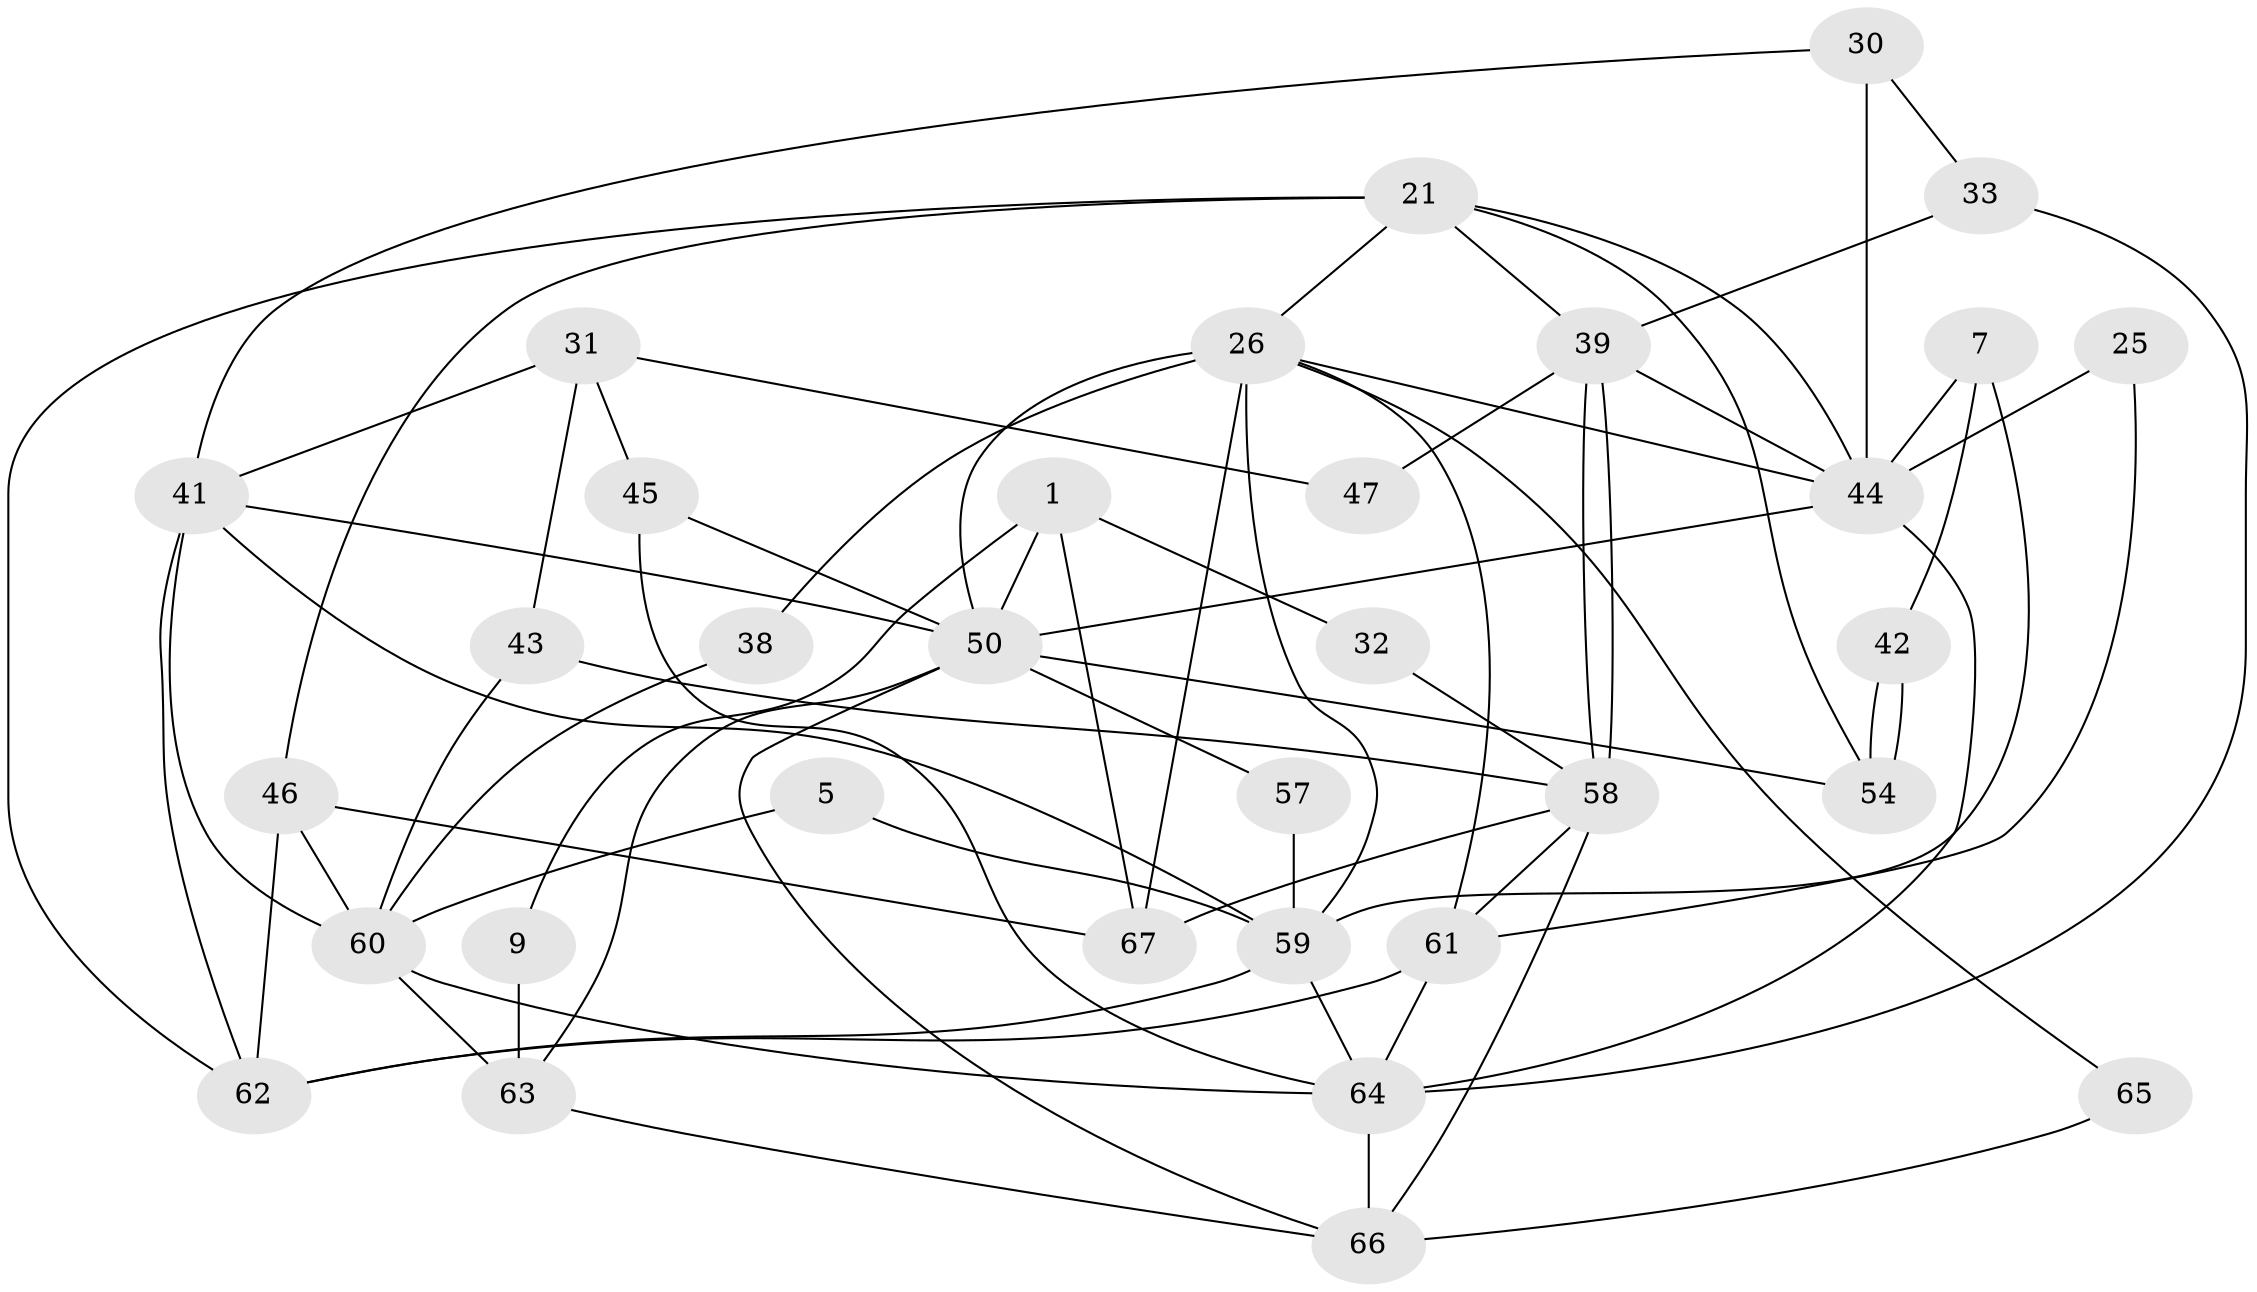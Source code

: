 // original degree distribution, {6: 0.13432835820895522, 4: 0.29850746268656714, 2: 0.14925373134328357, 5: 0.05970149253731343, 3: 0.2835820895522388, 8: 0.029850746268656716, 7: 0.04477611940298507}
// Generated by graph-tools (version 1.1) at 2025/52/03/09/25 04:52:20]
// undirected, 33 vertices, 72 edges
graph export_dot {
graph [start="1"]
  node [color=gray90,style=filled];
  1;
  5;
  7;
  9;
  21;
  25;
  26 [super="+23+19+22"];
  30;
  31;
  32;
  33;
  38;
  39 [super="+15"];
  41 [super="+4"];
  42;
  43;
  44 [super="+18+10"];
  45 [super="+11"];
  46 [super="+14+29"];
  47;
  50 [super="+40+48+35"];
  54;
  57;
  58 [super="+24+55"];
  59 [super="+8+13"];
  60 [super="+37+52"];
  61 [super="+56"];
  62 [super="+20"];
  63 [super="+51"];
  64 [super="+27+34"];
  65;
  66 [super="+49+36"];
  67;
  1 -- 67;
  1 -- 9;
  1 -- 32;
  1 -- 50 [weight=3];
  5 -- 59;
  5 -- 60;
  7 -- 44 [weight=2];
  7 -- 42;
  7 -- 59 [weight=2];
  9 -- 63;
  21 -- 62 [weight=2];
  21 -- 26;
  21 -- 39 [weight=2];
  21 -- 54;
  21 -- 46;
  21 -- 44;
  25 -- 61;
  25 -- 44;
  26 -- 50 [weight=2];
  26 -- 61;
  26 -- 65;
  26 -- 67;
  26 -- 59 [weight=3];
  26 -- 38;
  26 -- 44;
  30 -- 33;
  30 -- 41;
  30 -- 44;
  31 -- 41;
  31 -- 47;
  31 -- 43;
  31 -- 45;
  32 -- 58;
  33 -- 39;
  33 -- 64;
  38 -- 60;
  39 -- 58 [weight=2];
  39 -- 58;
  39 -- 47 [weight=2];
  39 -- 44;
  41 -- 59;
  41 -- 62;
  41 -- 60;
  41 -- 50;
  42 -- 54;
  42 -- 54;
  43 -- 58;
  43 -- 60;
  44 -- 64 [weight=2];
  44 -- 50;
  45 -- 64;
  45 -- 50;
  46 -- 62 [weight=2];
  46 -- 60 [weight=2];
  46 -- 67;
  50 -- 63;
  50 -- 66 [weight=3];
  50 -- 54;
  50 -- 57;
  57 -- 59 [weight=2];
  58 -- 67;
  58 -- 66 [weight=2];
  58 -- 61;
  59 -- 62 [weight=2];
  59 -- 64;
  60 -- 63 [weight=2];
  60 -- 64 [weight=2];
  61 -- 62 [weight=2];
  61 -- 64 [weight=2];
  63 -- 66;
  64 -- 66 [weight=2];
  65 -- 66;
}
